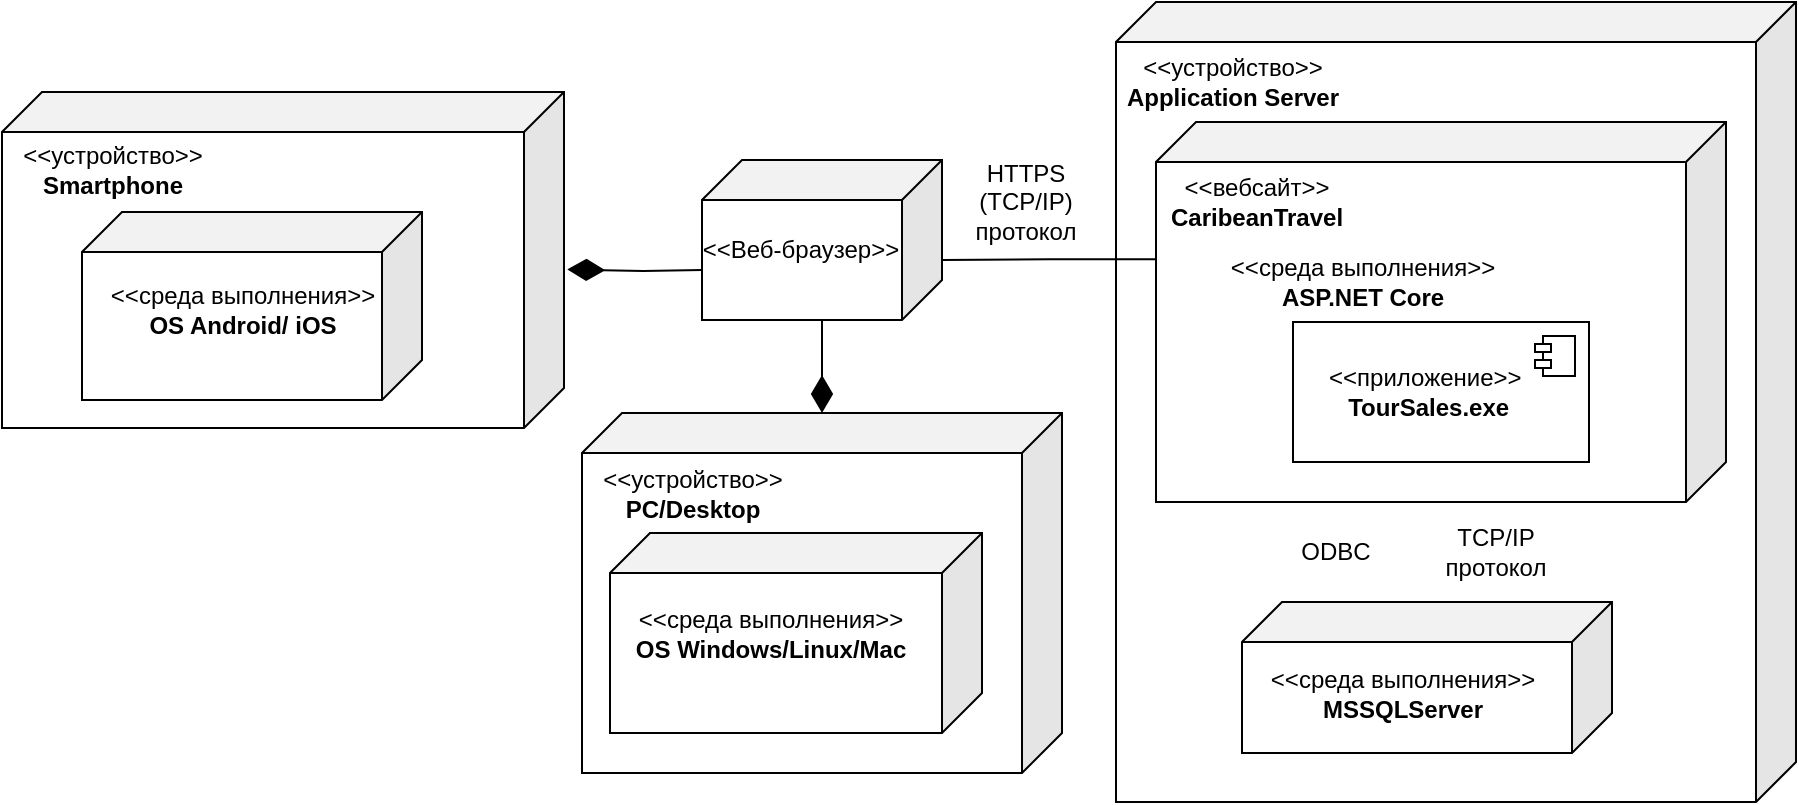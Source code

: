 <mxfile version="22.1.11" type="device">
  <diagram name="Страница — 1" id="zVMX8pp5z08NAUYNwmXa">
    <mxGraphModel dx="1434" dy="746" grid="1" gridSize="10" guides="1" tooltips="1" connect="1" arrows="1" fold="1" page="1" pageScale="1" pageWidth="827" pageHeight="1169" math="0" shadow="0">
      <root>
        <mxCell id="0" />
        <mxCell id="1" parent="0" />
        <mxCell id="3V1n29W3ZNlLV-hattE4-3" value="" style="shape=cube;whiteSpace=wrap;html=1;boundedLbl=1;backgroundOutline=1;darkOpacity=0.05;darkOpacity2=0.1;flipH=1;" parent="1" vertex="1">
          <mxGeometry x="340" y="425.5" width="240" height="180" as="geometry" />
        </mxCell>
        <mxCell id="3V1n29W3ZNlLV-hattE4-4" value="&amp;lt;&amp;lt;устройство&amp;gt;&amp;gt;&lt;br&gt;&lt;b&gt;PC/Desktop&lt;br&gt;&lt;/b&gt;" style="text;html=1;align=center;verticalAlign=middle;resizable=0;points=[];autosize=1;strokeColor=none;fillColor=none;" parent="1" vertex="1">
          <mxGeometry x="340" y="445.5" width="110" height="40" as="geometry" />
        </mxCell>
        <mxCell id="3V1n29W3ZNlLV-hattE4-5" value="" style="shape=cube;whiteSpace=wrap;html=1;boundedLbl=1;backgroundOutline=1;darkOpacity=0.05;darkOpacity2=0.1;flipH=1;" parent="1" vertex="1">
          <mxGeometry x="354" y="485.5" width="186" height="100" as="geometry" />
        </mxCell>
        <mxCell id="3V1n29W3ZNlLV-hattE4-6" value="&amp;lt;&amp;lt;среда выполнения&amp;gt;&amp;gt;&lt;br&gt;&lt;b&gt;OS Windows/Linux/Mac&lt;/b&gt;" style="text;html=1;align=center;verticalAlign=middle;resizable=0;points=[];autosize=1;strokeColor=none;fillColor=none;" parent="1" vertex="1">
          <mxGeometry x="354" y="515.5" width="160" height="40" as="geometry" />
        </mxCell>
        <mxCell id="3V1n29W3ZNlLV-hattE4-9" value="" style="shape=cube;whiteSpace=wrap;html=1;boundedLbl=1;backgroundOutline=1;darkOpacity=0.05;darkOpacity2=0.1;flipH=1;" parent="1" vertex="1">
          <mxGeometry x="607" y="220" width="340" height="400" as="geometry" />
        </mxCell>
        <mxCell id="3V1n29W3ZNlLV-hattE4-10" value="&amp;lt;&amp;lt;устройство&amp;gt;&amp;gt;&lt;br&gt;&lt;b&gt;Application Server&lt;/b&gt;" style="text;html=1;align=center;verticalAlign=middle;resizable=0;points=[];autosize=1;strokeColor=none;fillColor=none;" parent="1" vertex="1">
          <mxGeometry x="600" y="240" width="130" height="40" as="geometry" />
        </mxCell>
        <mxCell id="3V1n29W3ZNlLV-hattE4-11" value="" style="shape=cube;whiteSpace=wrap;html=1;boundedLbl=1;backgroundOutline=1;darkOpacity=0.05;darkOpacity2=0.1;flipH=1;" parent="1" vertex="1">
          <mxGeometry x="627" y="280" width="285" height="190" as="geometry" />
        </mxCell>
        <mxCell id="3V1n29W3ZNlLV-hattE4-12" value="&amp;lt;&amp;lt;среда выполнения&amp;gt;&amp;gt;&lt;br&gt;&lt;b&gt;ASP.NET Core&lt;/b&gt;" style="text;html=1;align=center;verticalAlign=middle;resizable=0;points=[];autosize=1;strokeColor=none;fillColor=none;" parent="1" vertex="1">
          <mxGeometry x="650" y="340" width="160" height="40" as="geometry" />
        </mxCell>
        <mxCell id="3V1n29W3ZNlLV-hattE4-13" value="&amp;lt;&amp;lt;приложение&amp;gt;&amp;gt;&amp;nbsp; &amp;nbsp; &amp;nbsp;&lt;br style=&quot;border-color: var(--border-color);&quot;&gt;&lt;b&gt;TourSales.exe&amp;nbsp; &amp;nbsp;&amp;nbsp;&lt;/b&gt;" style="html=1;dropTarget=0;whiteSpace=wrap;" parent="1" vertex="1">
          <mxGeometry x="695.5" y="380" width="148" height="70" as="geometry" />
        </mxCell>
        <mxCell id="3V1n29W3ZNlLV-hattE4-14" value="" style="shape=module;jettyWidth=8;jettyHeight=4;" parent="3V1n29W3ZNlLV-hattE4-13" vertex="1">
          <mxGeometry x="1" width="20" height="20" relative="1" as="geometry">
            <mxPoint x="-27" y="7" as="offset" />
          </mxGeometry>
        </mxCell>
        <mxCell id="3V1n29W3ZNlLV-hattE4-17" value="" style="shape=cube;whiteSpace=wrap;html=1;boundedLbl=1;backgroundOutline=1;darkOpacity=0.05;darkOpacity2=0.1;flipH=1;" parent="1" vertex="1">
          <mxGeometry x="670" y="520" width="185" height="75.5" as="geometry" />
        </mxCell>
        <mxCell id="3V1n29W3ZNlLV-hattE4-18" value="&amp;lt;&amp;lt;среда выполнения&amp;gt;&amp;gt;&lt;br&gt;&lt;b&gt;MSSQLServer&lt;/b&gt;" style="text;html=1;align=center;verticalAlign=middle;resizable=0;points=[];autosize=1;strokeColor=none;fillColor=none;" parent="1" vertex="1">
          <mxGeometry x="670" y="545.5" width="160" height="40" as="geometry" />
        </mxCell>
        <mxCell id="XhW1k-gpU6BOyXQMlyqp-7" style="edgeStyle=orthogonalEdgeStyle;rounded=0;orthogonalLoop=1;jettySize=auto;html=1;endArrow=diamondThin;endFill=1;strokeWidth=1;endSize=16;" parent="1" source="XhW1k-gpU6BOyXQMlyqp-5" target="3V1n29W3ZNlLV-hattE4-3" edge="1">
          <mxGeometry relative="1" as="geometry">
            <Array as="points">
              <mxPoint x="460" y="365" />
              <mxPoint x="460" y="365" />
            </Array>
          </mxGeometry>
        </mxCell>
        <mxCell id="XhW1k-gpU6BOyXQMlyqp-5" value="" style="shape=cube;whiteSpace=wrap;html=1;boundedLbl=1;backgroundOutline=1;darkOpacity=0.05;darkOpacity2=0.1;flipH=1;" parent="1" vertex="1">
          <mxGeometry x="400" y="299" width="120" height="80" as="geometry" />
        </mxCell>
        <mxCell id="XhW1k-gpU6BOyXQMlyqp-10" value="&amp;lt;&amp;lt;Веб-браузер&amp;gt;&amp;gt;" style="text;html=1;align=center;verticalAlign=middle;resizable=0;points=[];autosize=1;strokeColor=none;fillColor=none;" parent="1" vertex="1">
          <mxGeometry x="389" y="329" width="120" height="30" as="geometry" />
        </mxCell>
        <mxCell id="9QPx1-l8X2XalRhPDHzs-1" value="HTTPS (TCP/IP) протокол" style="text;html=1;strokeColor=none;fillColor=none;align=center;verticalAlign=middle;whiteSpace=wrap;rounded=0;" parent="1" vertex="1">
          <mxGeometry x="532" y="305" width="60" height="30" as="geometry" />
        </mxCell>
        <mxCell id="9QPx1-l8X2XalRhPDHzs-11" value="&amp;lt;&amp;lt;вебсайт&amp;gt;&amp;gt;&lt;br&gt;&lt;b&gt;CaribeanTravel&lt;/b&gt;" style="text;html=1;align=center;verticalAlign=middle;resizable=0;points=[];autosize=1;strokeColor=none;fillColor=none;" parent="1" vertex="1">
          <mxGeometry x="622" y="300" width="110" height="40" as="geometry" />
        </mxCell>
        <mxCell id="9QPx1-l8X2XalRhPDHzs-13" style="edgeStyle=orthogonalEdgeStyle;rounded=0;orthogonalLoop=1;jettySize=auto;html=1;exitX=1;exitY=0.361;exitDx=0;exitDy=0;exitPerimeter=0;endArrow=none;endFill=0;entryX=0;entryY=0.625;entryDx=0;entryDy=0;entryPerimeter=0;" parent="1" source="3V1n29W3ZNlLV-hattE4-11" edge="1" target="XhW1k-gpU6BOyXQMlyqp-5">
          <mxGeometry relative="1" as="geometry">
            <mxPoint x="680" y="359" as="targetPoint" />
            <Array as="points" />
          </mxGeometry>
        </mxCell>
        <mxCell id="9QPx1-l8X2XalRhPDHzs-14" value="" style="shape=cube;whiteSpace=wrap;html=1;boundedLbl=1;backgroundOutline=1;darkOpacity=0.05;darkOpacity2=0.1;flipH=1;" parent="1" vertex="1">
          <mxGeometry x="50" y="265" width="281" height="168" as="geometry" />
        </mxCell>
        <mxCell id="9QPx1-l8X2XalRhPDHzs-15" value="&amp;lt;&amp;lt;устройство&amp;gt;&amp;gt;&lt;br&gt;&lt;b&gt;Smartphone&lt;/b&gt;" style="text;html=1;align=center;verticalAlign=middle;resizable=0;points=[];autosize=1;strokeColor=none;fillColor=none;" parent="1" vertex="1">
          <mxGeometry x="50" y="284" width="110" height="40" as="geometry" />
        </mxCell>
        <mxCell id="9QPx1-l8X2XalRhPDHzs-16" value="" style="shape=cube;whiteSpace=wrap;html=1;boundedLbl=1;backgroundOutline=1;darkOpacity=0.05;darkOpacity2=0.1;flipH=1;" parent="1" vertex="1">
          <mxGeometry x="90" y="325" width="170" height="94" as="geometry" />
        </mxCell>
        <mxCell id="9QPx1-l8X2XalRhPDHzs-17" value="&amp;lt;&amp;lt;среда выполнения&amp;gt;&amp;gt;&lt;br&gt;&lt;b&gt;OS Android/ iOS&lt;/b&gt;" style="text;html=1;align=center;verticalAlign=middle;resizable=0;points=[];autosize=1;strokeColor=none;fillColor=none;" parent="1" vertex="1">
          <mxGeometry x="90" y="354" width="160" height="40" as="geometry" />
        </mxCell>
        <mxCell id="9QPx1-l8X2XalRhPDHzs-18" style="edgeStyle=orthogonalEdgeStyle;rounded=0;orthogonalLoop=1;jettySize=auto;html=1;endArrow=diamondThin;endFill=1;strokeWidth=1;endSize=16;entryX=-0.006;entryY=0.528;entryDx=0;entryDy=0;entryPerimeter=0;" parent="1" edge="1" target="9QPx1-l8X2XalRhPDHzs-14">
          <mxGeometry relative="1" as="geometry">
            <mxPoint x="400" y="354" as="sourcePoint" />
            <mxPoint x="450" y="490" as="targetPoint" />
            <Array as="points" />
          </mxGeometry>
        </mxCell>
        <mxCell id="9QPx1-l8X2XalRhPDHzs-21" value="ODBC" style="text;html=1;strokeColor=none;fillColor=none;align=center;verticalAlign=middle;whiteSpace=wrap;rounded=0;" parent="1" vertex="1">
          <mxGeometry x="687" y="480" width="60" height="30" as="geometry" />
        </mxCell>
        <mxCell id="9QPx1-l8X2XalRhPDHzs-23" value="TCP/IP&lt;br&gt;протокол" style="text;html=1;strokeColor=none;fillColor=none;align=center;verticalAlign=middle;whiteSpace=wrap;rounded=0;" parent="1" vertex="1">
          <mxGeometry x="767" y="480" width="60" height="30" as="geometry" />
        </mxCell>
      </root>
    </mxGraphModel>
  </diagram>
</mxfile>
